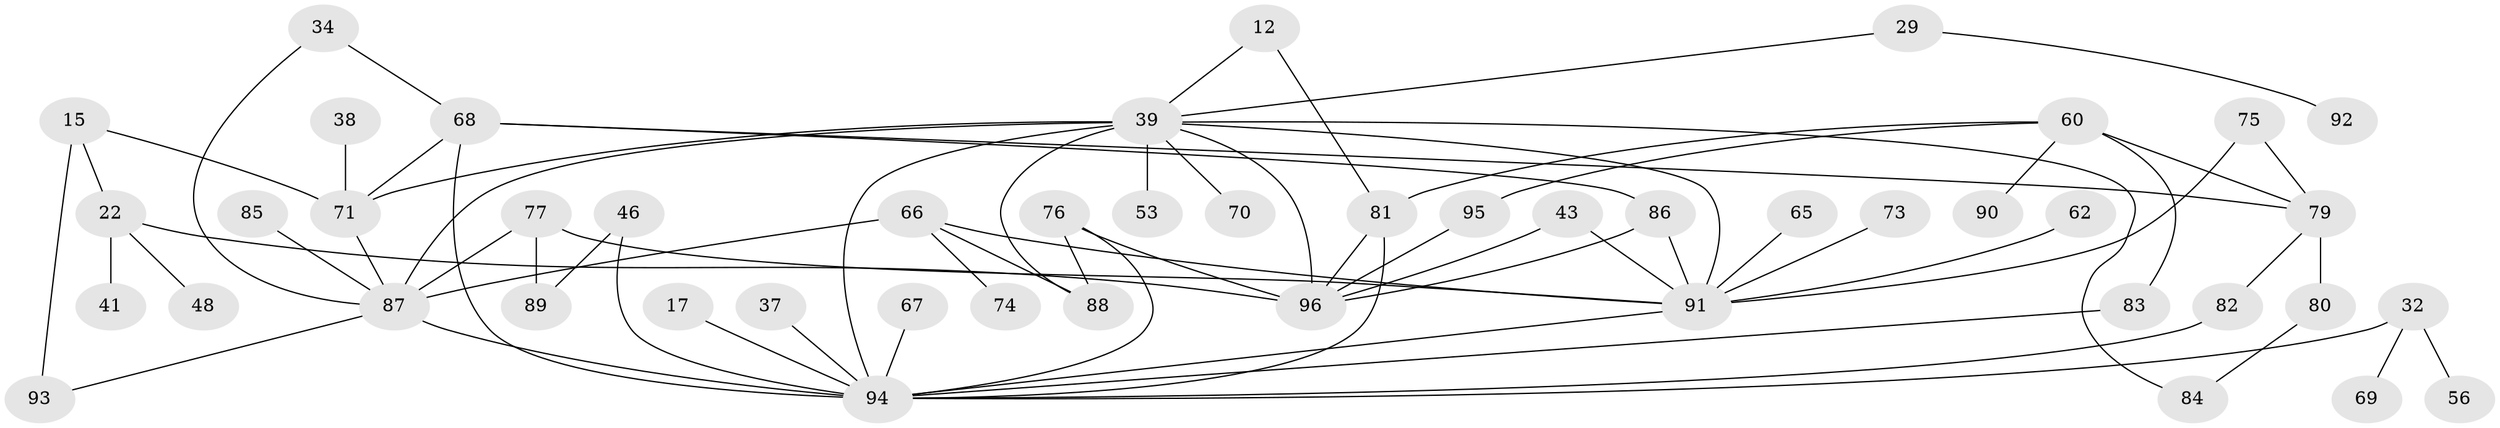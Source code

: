 // original degree distribution, {7: 0.03125, 5: 0.07291666666666667, 2: 0.3020833333333333, 6: 0.041666666666666664, 4: 0.11458333333333333, 3: 0.23958333333333334, 1: 0.19791666666666666}
// Generated by graph-tools (version 1.1) at 2025/45/03/04/25 21:45:08]
// undirected, 48 vertices, 71 edges
graph export_dot {
graph [start="1"]
  node [color=gray90,style=filled];
  12;
  15;
  17;
  22;
  29;
  32;
  34;
  37;
  38;
  39 [super="+6"];
  41;
  43;
  46;
  48;
  53;
  56;
  60;
  62;
  65;
  66;
  67;
  68 [super="+47+24"];
  69;
  70;
  71 [super="+4+31+51"];
  73;
  74;
  75;
  76 [super="+61"];
  77 [super="+40"];
  79 [super="+27"];
  80;
  81 [super="+63"];
  82;
  83;
  84;
  85;
  86 [super="+54+59"];
  87 [super="+25+33+72+64+57"];
  88 [super="+55"];
  89;
  90;
  91 [super="+28+58"];
  92;
  93 [super="+44+78"];
  94 [super="+19+42+49"];
  95;
  96 [super="+26+36+45"];
  12 -- 81;
  12 -- 39;
  15 -- 22;
  15 -- 71;
  15 -- 93 [weight=2];
  17 -- 94;
  22 -- 41;
  22 -- 48;
  22 -- 96;
  29 -- 92;
  29 -- 39;
  32 -- 56;
  32 -- 69;
  32 -- 94 [weight=3];
  34 -- 68;
  34 -- 87;
  37 -- 94;
  38 -- 71;
  39 -- 88 [weight=2];
  39 -- 70;
  39 -- 71 [weight=2];
  39 -- 84;
  39 -- 53;
  39 -- 94 [weight=3];
  39 -- 87;
  39 -- 91;
  39 -- 96 [weight=3];
  43 -- 96;
  43 -- 91;
  46 -- 89;
  46 -- 94;
  60 -- 79 [weight=2];
  60 -- 83;
  60 -- 90;
  60 -- 95;
  60 -- 81;
  62 -- 91;
  65 -- 91;
  66 -- 74;
  66 -- 91;
  66 -- 88;
  66 -- 87;
  67 -- 94;
  68 -- 86;
  68 -- 71;
  68 -- 79;
  68 -- 94 [weight=2];
  71 -- 87;
  73 -- 91;
  75 -- 79;
  75 -- 91;
  76 -- 88;
  76 -- 96 [weight=2];
  76 -- 94;
  77 -- 89;
  77 -- 91;
  77 -- 87;
  79 -- 80;
  79 -- 82;
  80 -- 84;
  81 -- 94 [weight=2];
  81 -- 96;
  82 -- 94;
  83 -- 94 [weight=2];
  85 -- 87;
  86 -- 96;
  86 -- 91;
  87 -- 93;
  87 -- 94 [weight=3];
  91 -- 94;
  95 -- 96;
}
